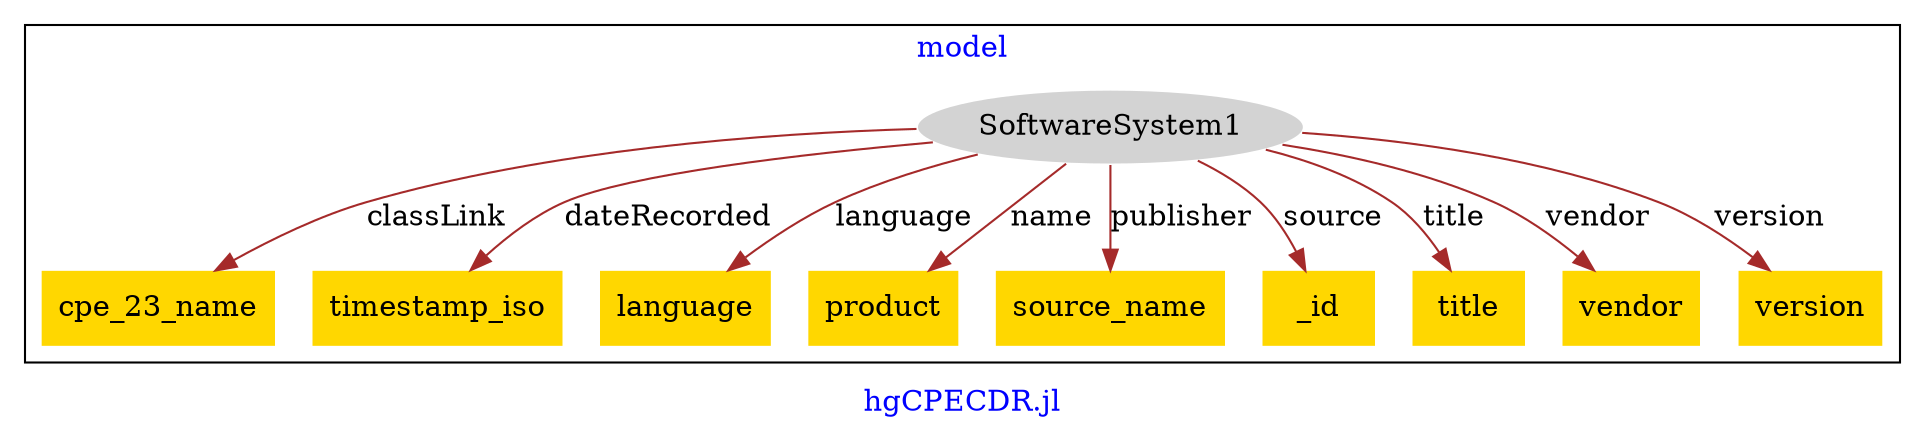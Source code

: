 digraph n0 {
fontcolor="blue"
remincross="true"
label="hgCPECDR.jl"
subgraph cluster {
label="model"
n2[style="filled",color="white",fillcolor="lightgray",label="SoftwareSystem1"];
n3[shape="plaintext",style="filled",fillcolor="gold",label="cpe_23_name"];
n4[shape="plaintext",style="filled",fillcolor="gold",label="timestamp_iso"];
n5[shape="plaintext",style="filled",fillcolor="gold",label="language"];
n6[shape="plaintext",style="filled",fillcolor="gold",label="product"];
n7[shape="plaintext",style="filled",fillcolor="gold",label="source_name"];
n8[shape="plaintext",style="filled",fillcolor="gold",label="_id"];
n9[shape="plaintext",style="filled",fillcolor="gold",label="title"];
n10[shape="plaintext",style="filled",fillcolor="gold",label="vendor"];
n11[shape="plaintext",style="filled",fillcolor="gold",label="version"];
}
n2 -> n3[color="brown",fontcolor="black",label="classLink"]
n2 -> n4[color="brown",fontcolor="black",label="dateRecorded"]
n2 -> n5[color="brown",fontcolor="black",label="language"]
n2 -> n6[color="brown",fontcolor="black",label="name"]
n2 -> n7[color="brown",fontcolor="black",label="publisher"]
n2 -> n8[color="brown",fontcolor="black",label="source"]
n2 -> n9[color="brown",fontcolor="black",label="title"]
n2 -> n10[color="brown",fontcolor="black",label="vendor"]
n2 -> n11[color="brown",fontcolor="black",label="version"]
}
